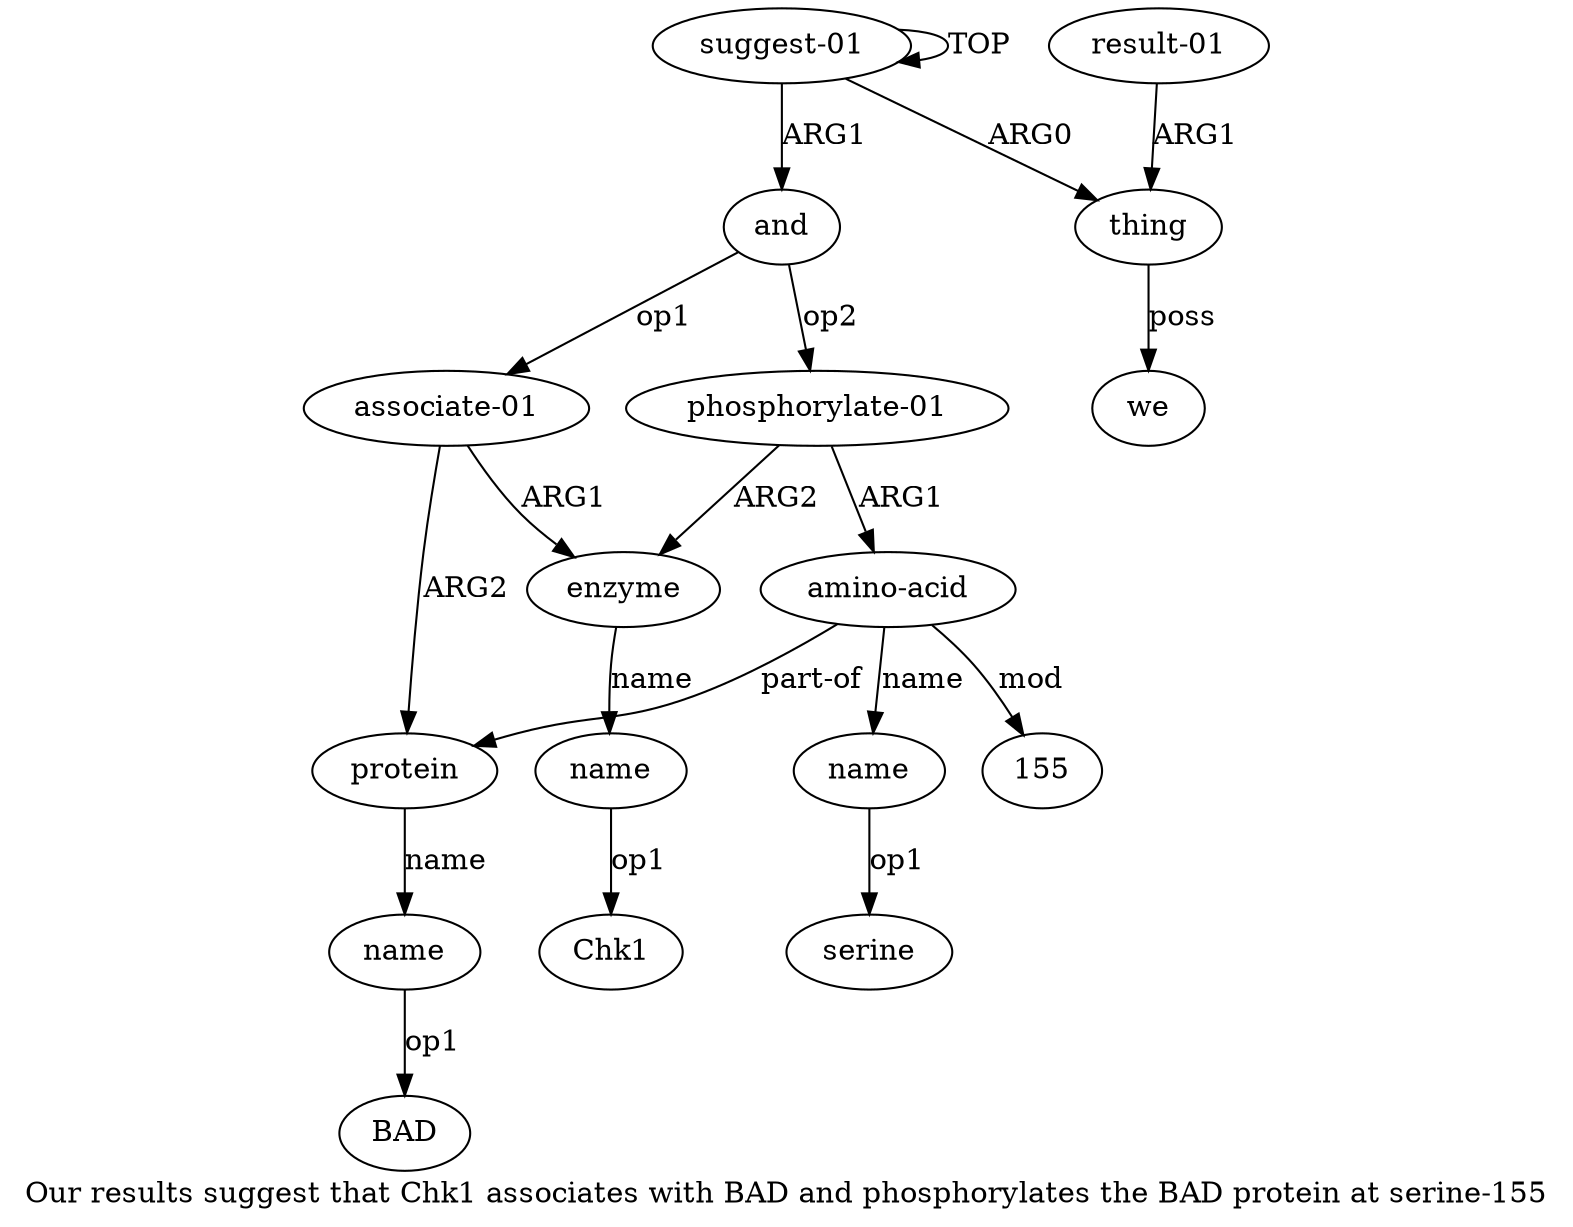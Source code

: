 digraph  {
	graph [label="Our results suggest that Chk1 associates with BAD and phosphorylates the BAD protein at serine-155"];
	node [label="\N"];
	a11	 [color=black,
		gold_ind=11,
		gold_label="amino-acid",
		label="amino-acid",
		test_ind=11,
		test_label="amino-acid"];
	a12	 [color=black,
		gold_ind=12,
		gold_label=name,
		label=name,
		test_ind=12,
		test_label=name];
	a11 -> a12 [key=0,
	color=black,
	gold_label=name,
	label=name,
	test_label=name];
"a11 155" [color=black,
	gold_ind=-1,
	gold_label=155,
	label=155,
	test_ind=-1,
	test_label=155];
a11 -> "a11 155" [key=0,
color=black,
gold_label=mod,
label=mod,
test_label=mod];
a8 [color=black,
gold_ind=8,
gold_label=protein,
label=protein,
test_ind=8,
test_label=protein];
a11 -> a8 [key=0,
color=black,
gold_label="part-of",
label="part-of",
test_label="part-of"];
a10 [color=black,
gold_ind=10,
gold_label="phosphorylate-01",
label="phosphorylate-01",
test_ind=10,
test_label="phosphorylate-01"];
a10 -> a11 [key=0,
color=black,
gold_label=ARG1,
label=ARG1,
test_label=ARG1];
a6 [color=black,
gold_ind=6,
gold_label=enzyme,
label=enzyme,
test_ind=6,
test_label=enzyme];
a10 -> a6 [key=0,
color=black,
gold_label=ARG2,
label=ARG2,
test_label=ARG2];
"a12 serine" [color=black,
gold_ind=-1,
gold_label=serine,
label=serine,
test_ind=-1,
test_label=serine];
a12 -> "a12 serine" [key=0,
color=black,
gold_label=op1,
label=op1,
test_label=op1];
"a9 BAD" [color=black,
gold_ind=-1,
gold_label=BAD,
label=BAD,
test_ind=-1,
test_label=BAD];
"a7 Chk1" [color=black,
gold_ind=-1,
gold_label=Chk1,
label=Chk1,
test_ind=-1,
test_label=Chk1];
a1 [color=black,
gold_ind=1,
gold_label=thing,
label=thing,
test_ind=1,
test_label=thing];
a3 [color=black,
gold_ind=3,
gold_label=we,
label=we,
test_ind=3,
test_label=we];
a1 -> a3 [key=0,
color=black,
gold_label=poss,
label=poss,
test_label=poss];
a0 [color=black,
gold_ind=0,
gold_label="suggest-01",
label="suggest-01",
test_ind=0,
test_label="suggest-01"];
a0 -> a1 [key=0,
color=black,
gold_label=ARG0,
label=ARG0,
test_label=ARG0];
a0 -> a0 [key=0,
color=black,
gold_label=TOP,
label=TOP,
test_label=TOP];
a4 [color=black,
gold_ind=4,
gold_label=and,
label=and,
test_ind=4,
test_label=and];
a0 -> a4 [key=0,
color=black,
gold_label=ARG1,
label=ARG1,
test_label=ARG1];
a2 [color=black,
gold_ind=2,
gold_label="result-01",
label="result-01",
test_ind=2,
test_label="result-01"];
a2 -> a1 [key=0,
color=black,
gold_label=ARG1,
label=ARG1,
test_label=ARG1];
a5 [color=black,
gold_ind=5,
gold_label="associate-01",
label="associate-01",
test_ind=5,
test_label="associate-01"];
a5 -> a6 [key=0,
color=black,
gold_label=ARG1,
label=ARG1,
test_label=ARG1];
a5 -> a8 [key=0,
color=black,
gold_label=ARG2,
label=ARG2,
test_label=ARG2];
a4 -> a10 [key=0,
color=black,
gold_label=op2,
label=op2,
test_label=op2];
a4 -> a5 [key=0,
color=black,
gold_label=op1,
label=op1,
test_label=op1];
a7 [color=black,
gold_ind=7,
gold_label=name,
label=name,
test_ind=7,
test_label=name];
a7 -> "a7 Chk1" [key=0,
color=black,
gold_label=op1,
label=op1,
test_label=op1];
a6 -> a7 [key=0,
color=black,
gold_label=name,
label=name,
test_label=name];
a9 [color=black,
gold_ind=9,
gold_label=name,
label=name,
test_ind=9,
test_label=name];
a9 -> "a9 BAD" [key=0,
color=black,
gold_label=op1,
label=op1,
test_label=op1];
a8 -> a9 [key=0,
color=black,
gold_label=name,
label=name,
test_label=name];
}
